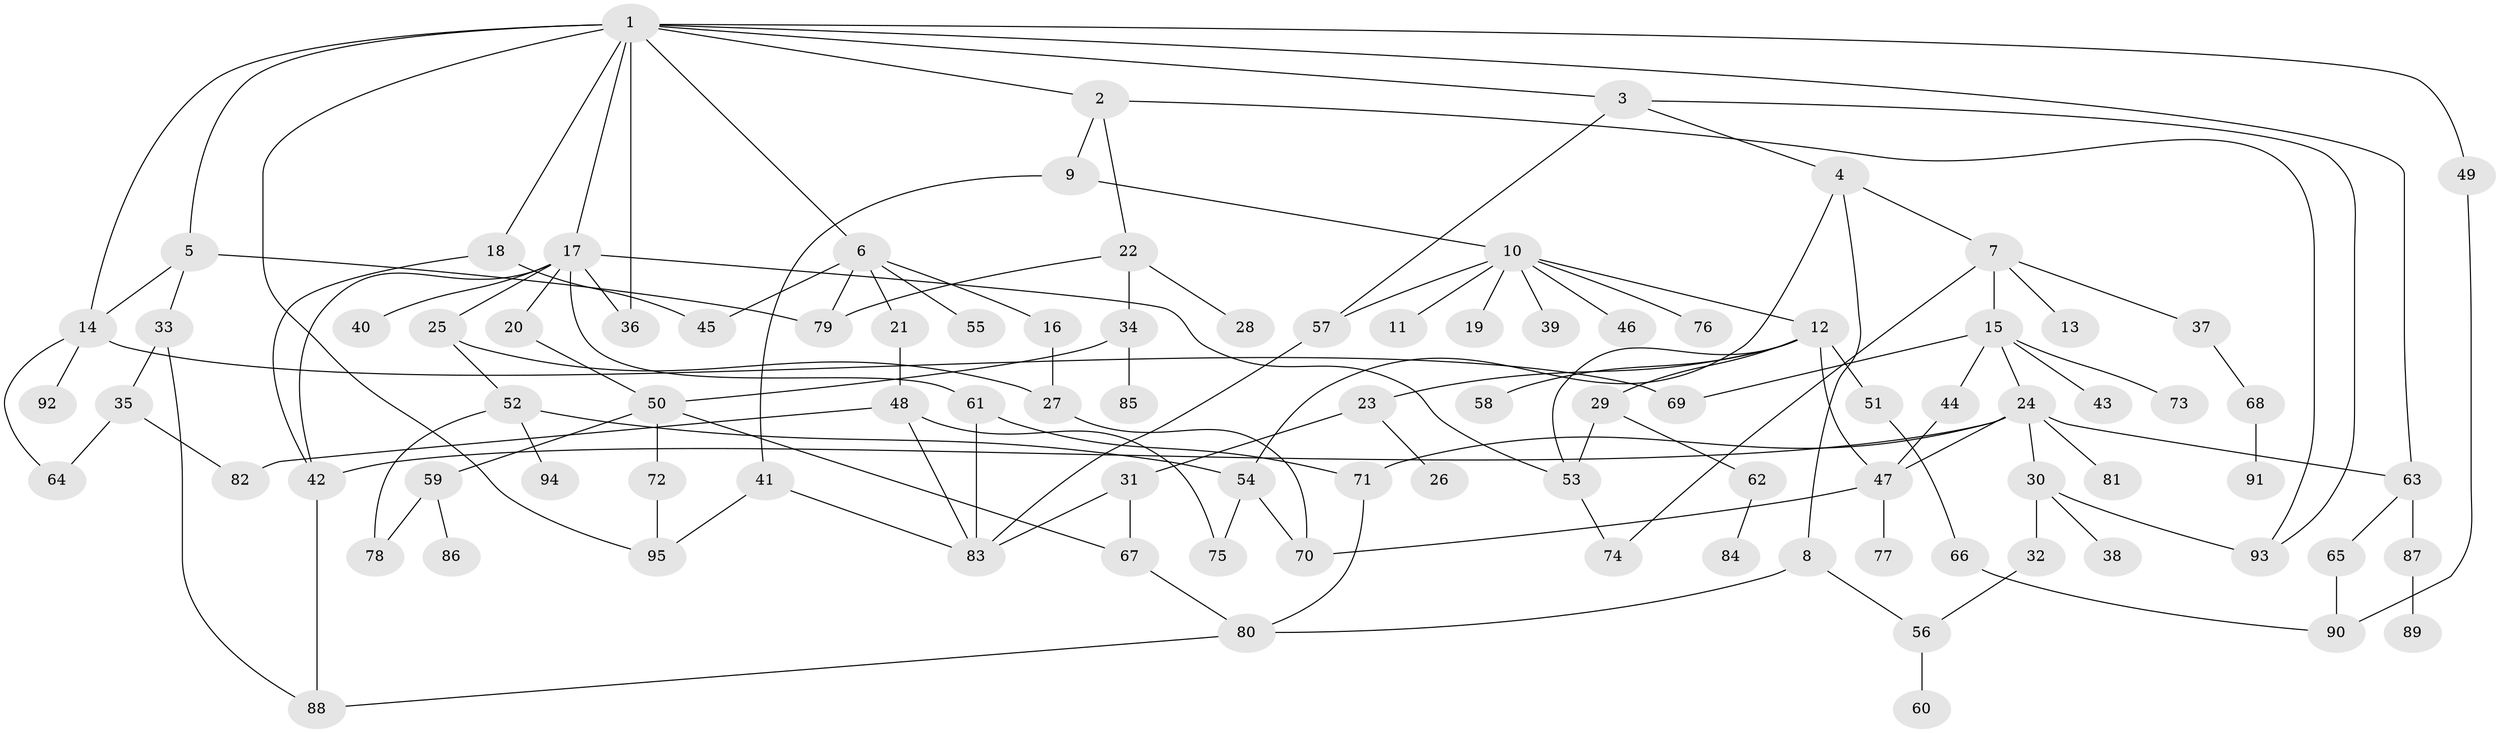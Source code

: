 // Generated by graph-tools (version 1.1) at 2025/13/03/09/25 04:13:37]
// undirected, 95 vertices, 135 edges
graph export_dot {
graph [start="1"]
  node [color=gray90,style=filled];
  1;
  2;
  3;
  4;
  5;
  6;
  7;
  8;
  9;
  10;
  11;
  12;
  13;
  14;
  15;
  16;
  17;
  18;
  19;
  20;
  21;
  22;
  23;
  24;
  25;
  26;
  27;
  28;
  29;
  30;
  31;
  32;
  33;
  34;
  35;
  36;
  37;
  38;
  39;
  40;
  41;
  42;
  43;
  44;
  45;
  46;
  47;
  48;
  49;
  50;
  51;
  52;
  53;
  54;
  55;
  56;
  57;
  58;
  59;
  60;
  61;
  62;
  63;
  64;
  65;
  66;
  67;
  68;
  69;
  70;
  71;
  72;
  73;
  74;
  75;
  76;
  77;
  78;
  79;
  80;
  81;
  82;
  83;
  84;
  85;
  86;
  87;
  88;
  89;
  90;
  91;
  92;
  93;
  94;
  95;
  1 -- 2;
  1 -- 3;
  1 -- 5;
  1 -- 6;
  1 -- 17;
  1 -- 18;
  1 -- 49;
  1 -- 63;
  1 -- 95;
  1 -- 36;
  1 -- 14;
  2 -- 9;
  2 -- 22;
  2 -- 93;
  3 -- 4;
  3 -- 57;
  3 -- 93;
  4 -- 7;
  4 -- 8;
  4 -- 54;
  5 -- 14;
  5 -- 33;
  5 -- 79;
  6 -- 16;
  6 -- 21;
  6 -- 55;
  6 -- 45;
  6 -- 79;
  7 -- 13;
  7 -- 15;
  7 -- 37;
  7 -- 74;
  8 -- 56;
  8 -- 80;
  9 -- 10;
  9 -- 41;
  10 -- 11;
  10 -- 12;
  10 -- 19;
  10 -- 39;
  10 -- 46;
  10 -- 76;
  10 -- 57;
  12 -- 23;
  12 -- 29;
  12 -- 51;
  12 -- 53;
  12 -- 58;
  12 -- 47;
  14 -- 69;
  14 -- 92;
  14 -- 64;
  15 -- 24;
  15 -- 43;
  15 -- 44;
  15 -- 73;
  15 -- 69;
  16 -- 27;
  17 -- 20;
  17 -- 25;
  17 -- 36;
  17 -- 40;
  17 -- 61;
  17 -- 53;
  17 -- 42;
  18 -- 42;
  18 -- 45;
  20 -- 50;
  21 -- 48;
  22 -- 28;
  22 -- 34;
  22 -- 79;
  23 -- 26;
  23 -- 31;
  24 -- 30;
  24 -- 81;
  24 -- 63;
  24 -- 71;
  24 -- 47;
  24 -- 42;
  25 -- 52;
  25 -- 27;
  27 -- 70;
  29 -- 62;
  29 -- 53;
  30 -- 32;
  30 -- 38;
  30 -- 93;
  31 -- 83;
  31 -- 67;
  32 -- 56;
  33 -- 35;
  33 -- 88;
  34 -- 50;
  34 -- 85;
  35 -- 64;
  35 -- 82;
  37 -- 68;
  41 -- 83;
  41 -- 95;
  42 -- 88;
  44 -- 47;
  47 -- 77;
  47 -- 70;
  48 -- 83;
  48 -- 75;
  48 -- 82;
  49 -- 90;
  50 -- 59;
  50 -- 67;
  50 -- 72;
  51 -- 66;
  52 -- 54;
  52 -- 78;
  52 -- 94;
  53 -- 74;
  54 -- 75;
  54 -- 70;
  56 -- 60;
  57 -- 83;
  59 -- 86;
  59 -- 78;
  61 -- 71;
  61 -- 83;
  62 -- 84;
  63 -- 65;
  63 -- 87;
  65 -- 90;
  66 -- 90;
  67 -- 80;
  68 -- 91;
  71 -- 80;
  72 -- 95;
  80 -- 88;
  87 -- 89;
}
